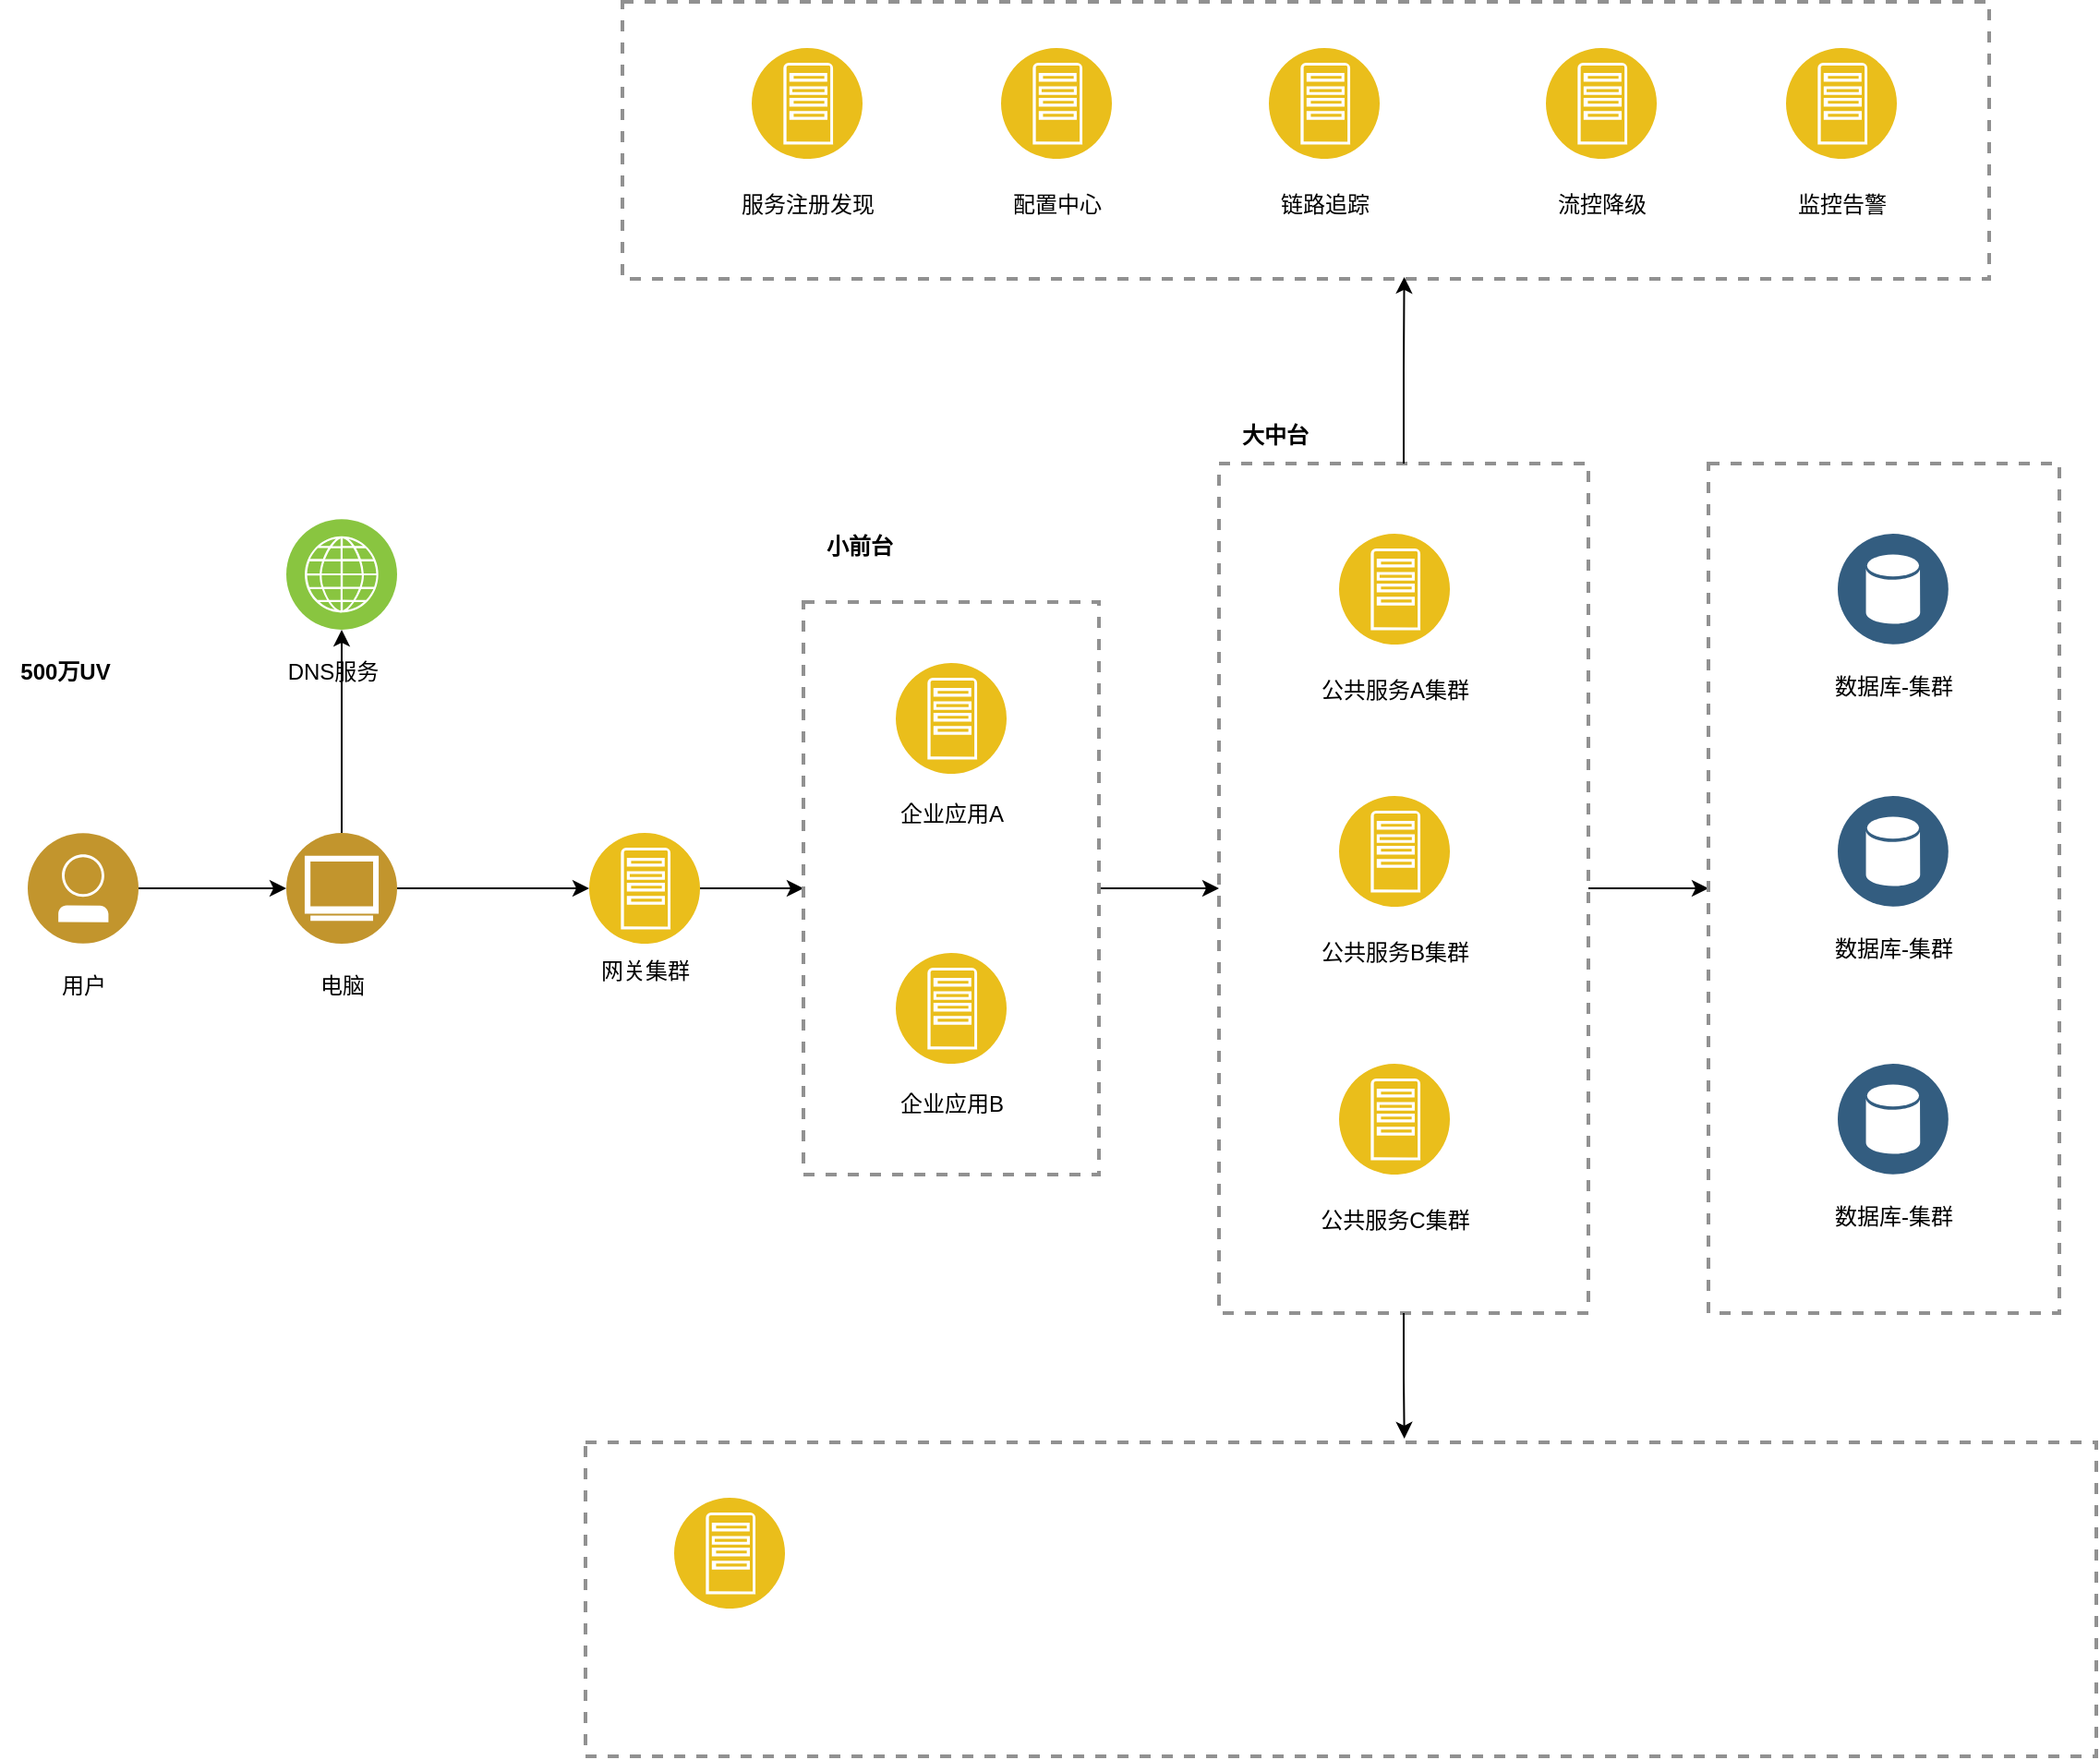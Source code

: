 <mxfile version="25.0.3">
  <diagram name="第 1 页" id="wkAVk0HVmpbM3zxjKjzw">
    <mxGraphModel dx="1434" dy="1915" grid="1" gridSize="10" guides="1" tooltips="1" connect="1" arrows="1" fold="1" page="1" pageScale="1" pageWidth="827" pageHeight="1169" math="0" shadow="0">
      <root>
        <mxCell id="0" />
        <mxCell id="1" parent="0" />
        <mxCell id="MVeQhwrsyIrDF9fDx8zw-50" style="edgeStyle=orthogonalEdgeStyle;rounded=0;orthogonalLoop=1;jettySize=auto;html=1;" edge="1" parent="1" source="MVeQhwrsyIrDF9fDx8zw-26" target="MVeQhwrsyIrDF9fDx8zw-49">
          <mxGeometry relative="1" as="geometry" />
        </mxCell>
        <mxCell id="MVeQhwrsyIrDF9fDx8zw-26" value="" style="fontStyle=0;verticalAlign=top;align=center;spacingTop=-2;fillColor=none;rounded=0;whiteSpace=wrap;html=1;strokeColor=#919191;strokeWidth=2;dashed=1;container=1;collapsible=0;expand=0;recursiveResize=0;" vertex="1" parent="1">
          <mxGeometry x="695" y="130" width="200" height="460" as="geometry" />
        </mxCell>
        <mxCell id="MVeQhwrsyIrDF9fDx8zw-9" style="edgeStyle=orthogonalEdgeStyle;rounded=0;orthogonalLoop=1;jettySize=auto;html=1;entryX=0;entryY=0.5;entryDx=0;entryDy=0;" edge="1" parent="1" source="MVeQhwrsyIrDF9fDx8zw-1" target="MVeQhwrsyIrDF9fDx8zw-4">
          <mxGeometry relative="1" as="geometry" />
        </mxCell>
        <mxCell id="MVeQhwrsyIrDF9fDx8zw-1" value="" style="image;aspect=fixed;perimeter=ellipsePerimeter;html=1;align=center;shadow=0;dashed=0;fontColor=#4277BB;labelBackgroundColor=default;fontSize=12;spacingTop=3;image=img/lib/ibm/users/user.svg;" vertex="1" parent="1">
          <mxGeometry x="50" y="330" width="60" height="60" as="geometry" />
        </mxCell>
        <mxCell id="MVeQhwrsyIrDF9fDx8zw-2" value="用户" style="text;html=1;align=center;verticalAlign=middle;resizable=0;points=[];autosize=1;strokeColor=none;fillColor=none;" vertex="1" parent="1">
          <mxGeometry x="55" y="398" width="50" height="30" as="geometry" />
        </mxCell>
        <mxCell id="MVeQhwrsyIrDF9fDx8zw-3" value="500万UV" style="text;html=1;align=center;verticalAlign=middle;resizable=0;points=[];autosize=1;strokeColor=none;fillColor=none;fontStyle=1" vertex="1" parent="1">
          <mxGeometry x="35" y="228" width="70" height="30" as="geometry" />
        </mxCell>
        <mxCell id="MVeQhwrsyIrDF9fDx8zw-7" style="edgeStyle=orthogonalEdgeStyle;rounded=0;orthogonalLoop=1;jettySize=auto;html=1;entryX=0.5;entryY=1;entryDx=0;entryDy=0;" edge="1" parent="1" source="MVeQhwrsyIrDF9fDx8zw-4" target="MVeQhwrsyIrDF9fDx8zw-6">
          <mxGeometry relative="1" as="geometry" />
        </mxCell>
        <mxCell id="MVeQhwrsyIrDF9fDx8zw-12" style="edgeStyle=orthogonalEdgeStyle;rounded=0;orthogonalLoop=1;jettySize=auto;html=1;entryX=0;entryY=0.5;entryDx=0;entryDy=0;" edge="1" parent="1" source="MVeQhwrsyIrDF9fDx8zw-4" target="MVeQhwrsyIrDF9fDx8zw-10">
          <mxGeometry relative="1" as="geometry" />
        </mxCell>
        <mxCell id="MVeQhwrsyIrDF9fDx8zw-4" value="" style="image;aspect=fixed;perimeter=ellipsePerimeter;html=1;align=center;shadow=0;dashed=0;fontColor=#4277BB;labelBackgroundColor=default;fontSize=12;spacingTop=3;image=img/lib/ibm/users/browser.svg;" vertex="1" parent="1">
          <mxGeometry x="190" y="330" width="60" height="60" as="geometry" />
        </mxCell>
        <mxCell id="MVeQhwrsyIrDF9fDx8zw-5" value="电脑" style="text;html=1;align=center;verticalAlign=middle;resizable=0;points=[];autosize=1;strokeColor=none;fillColor=none;" vertex="1" parent="1">
          <mxGeometry x="195" y="398" width="50" height="30" as="geometry" />
        </mxCell>
        <mxCell id="MVeQhwrsyIrDF9fDx8zw-6" value="" style="image;aspect=fixed;perimeter=ellipsePerimeter;html=1;align=center;shadow=0;dashed=0;fontColor=#4277BB;labelBackgroundColor=default;fontSize=12;spacingTop=3;image=img/lib/ibm/infrastructure/channels.svg;" vertex="1" parent="1">
          <mxGeometry x="190" y="160" width="60" height="60" as="geometry" />
        </mxCell>
        <mxCell id="MVeQhwrsyIrDF9fDx8zw-8" value="DNS服务" style="text;html=1;align=center;verticalAlign=middle;resizable=0;points=[];autosize=1;strokeColor=none;fillColor=none;" vertex="1" parent="1">
          <mxGeometry x="180" y="228" width="70" height="30" as="geometry" />
        </mxCell>
        <mxCell id="MVeQhwrsyIrDF9fDx8zw-19" style="edgeStyle=orthogonalEdgeStyle;rounded=0;orthogonalLoop=1;jettySize=auto;html=1;entryX=0;entryY=0.5;entryDx=0;entryDy=0;" edge="1" parent="1" source="MVeQhwrsyIrDF9fDx8zw-10" target="MVeQhwrsyIrDF9fDx8zw-17">
          <mxGeometry relative="1" as="geometry" />
        </mxCell>
        <mxCell id="MVeQhwrsyIrDF9fDx8zw-10" value="" style="image;aspect=fixed;perimeter=ellipsePerimeter;html=1;align=center;shadow=0;dashed=0;fontColor=#4277BB;labelBackgroundColor=default;fontSize=12;spacingTop=3;image=img/lib/ibm/applications/app_server.svg;" vertex="1" parent="1">
          <mxGeometry x="354" y="330" width="60" height="60" as="geometry" />
        </mxCell>
        <mxCell id="MVeQhwrsyIrDF9fDx8zw-11" value="网关集群" style="text;html=1;align=center;verticalAlign=middle;resizable=0;points=[];autosize=1;strokeColor=none;fillColor=none;" vertex="1" parent="1">
          <mxGeometry x="349" y="390" width="70" height="30" as="geometry" />
        </mxCell>
        <mxCell id="MVeQhwrsyIrDF9fDx8zw-13" value="" style="image;aspect=fixed;perimeter=ellipsePerimeter;html=1;align=center;shadow=0;dashed=0;fontColor=#4277BB;labelBackgroundColor=default;fontSize=12;spacingTop=3;image=img/lib/ibm/applications/app_server.svg;" vertex="1" parent="1">
          <mxGeometry x="520" y="238" width="60" height="60" as="geometry" />
        </mxCell>
        <mxCell id="MVeQhwrsyIrDF9fDx8zw-14" value="企业应用A" style="text;html=1;align=center;verticalAlign=middle;resizable=0;points=[];autosize=1;strokeColor=none;fillColor=none;" vertex="1" parent="1">
          <mxGeometry x="510" y="305" width="80" height="30" as="geometry" />
        </mxCell>
        <mxCell id="MVeQhwrsyIrDF9fDx8zw-15" value="" style="image;aspect=fixed;perimeter=ellipsePerimeter;html=1;align=center;shadow=0;dashed=0;fontColor=#4277BB;labelBackgroundColor=default;fontSize=12;spacingTop=3;image=img/lib/ibm/applications/app_server.svg;" vertex="1" parent="1">
          <mxGeometry x="520" y="395" width="60" height="60" as="geometry" />
        </mxCell>
        <mxCell id="MVeQhwrsyIrDF9fDx8zw-16" value="企业应用B" style="text;html=1;align=center;verticalAlign=middle;resizable=0;points=[];autosize=1;strokeColor=none;fillColor=none;" vertex="1" parent="1">
          <mxGeometry x="510" y="462" width="80" height="30" as="geometry" />
        </mxCell>
        <mxCell id="MVeQhwrsyIrDF9fDx8zw-29" style="edgeStyle=orthogonalEdgeStyle;rounded=0;orthogonalLoop=1;jettySize=auto;html=1;entryX=0;entryY=0.5;entryDx=0;entryDy=0;" edge="1" parent="1" source="MVeQhwrsyIrDF9fDx8zw-17" target="MVeQhwrsyIrDF9fDx8zw-26">
          <mxGeometry relative="1" as="geometry" />
        </mxCell>
        <mxCell id="MVeQhwrsyIrDF9fDx8zw-17" value="" style="fontStyle=0;verticalAlign=top;align=center;spacingTop=-2;fillColor=none;rounded=0;whiteSpace=wrap;html=1;strokeColor=#919191;strokeWidth=2;dashed=1;container=1;collapsible=0;expand=0;recursiveResize=0;" vertex="1" parent="1">
          <mxGeometry x="470" y="205" width="160" height="310" as="geometry" />
        </mxCell>
        <mxCell id="MVeQhwrsyIrDF9fDx8zw-18" value="小前台" style="text;html=1;align=center;verticalAlign=middle;resizable=0;points=[];autosize=1;strokeColor=none;fillColor=none;fontStyle=1" vertex="1" parent="1">
          <mxGeometry x="470" y="160" width="60" height="30" as="geometry" />
        </mxCell>
        <mxCell id="MVeQhwrsyIrDF9fDx8zw-20" value="" style="image;aspect=fixed;perimeter=ellipsePerimeter;html=1;align=center;shadow=0;dashed=0;fontColor=#4277BB;labelBackgroundColor=default;fontSize=12;spacingTop=3;image=img/lib/ibm/applications/app_server.svg;" vertex="1" parent="1">
          <mxGeometry x="760" y="168" width="60" height="60" as="geometry" />
        </mxCell>
        <mxCell id="MVeQhwrsyIrDF9fDx8zw-21" value="公共服务A集群" style="text;html=1;align=center;verticalAlign=middle;resizable=0;points=[];autosize=1;strokeColor=none;fillColor=none;" vertex="1" parent="1">
          <mxGeometry x="740" y="238" width="100" height="30" as="geometry" />
        </mxCell>
        <mxCell id="MVeQhwrsyIrDF9fDx8zw-22" value="" style="image;aspect=fixed;perimeter=ellipsePerimeter;html=1;align=center;shadow=0;dashed=0;fontColor=#4277BB;labelBackgroundColor=default;fontSize=12;spacingTop=3;image=img/lib/ibm/applications/app_server.svg;" vertex="1" parent="1">
          <mxGeometry x="760" y="310" width="60" height="60" as="geometry" />
        </mxCell>
        <mxCell id="MVeQhwrsyIrDF9fDx8zw-23" value="公共服务B集群" style="text;html=1;align=center;verticalAlign=middle;resizable=0;points=[];autosize=1;strokeColor=none;fillColor=none;" vertex="1" parent="1">
          <mxGeometry x="740" y="380" width="100" height="30" as="geometry" />
        </mxCell>
        <mxCell id="MVeQhwrsyIrDF9fDx8zw-24" value="" style="image;aspect=fixed;perimeter=ellipsePerimeter;html=1;align=center;shadow=0;dashed=0;fontColor=#4277BB;labelBackgroundColor=default;fontSize=12;spacingTop=3;image=img/lib/ibm/applications/app_server.svg;" vertex="1" parent="1">
          <mxGeometry x="760" y="455" width="60" height="60" as="geometry" />
        </mxCell>
        <mxCell id="MVeQhwrsyIrDF9fDx8zw-25" value="公共服务C集群" style="text;html=1;align=center;verticalAlign=middle;resizable=0;points=[];autosize=1;strokeColor=none;fillColor=none;" vertex="1" parent="1">
          <mxGeometry x="740" y="525" width="100" height="30" as="geometry" />
        </mxCell>
        <mxCell id="MVeQhwrsyIrDF9fDx8zw-27" value="大中台" style="text;html=1;align=center;verticalAlign=middle;resizable=0;points=[];autosize=1;strokeColor=none;fillColor=none;fontStyle=1" vertex="1" parent="1">
          <mxGeometry x="695" y="100" width="60" height="30" as="geometry" />
        </mxCell>
        <mxCell id="MVeQhwrsyIrDF9fDx8zw-30" value="" style="fontStyle=0;verticalAlign=top;align=center;spacingTop=-2;fillColor=none;rounded=0;whiteSpace=wrap;html=1;strokeColor=#919191;strokeWidth=2;dashed=1;container=1;collapsible=0;expand=0;recursiveResize=0;" vertex="1" parent="1">
          <mxGeometry x="372" y="-120" width="740" height="150" as="geometry" />
        </mxCell>
        <mxCell id="MVeQhwrsyIrDF9fDx8zw-31" value="" style="image;aspect=fixed;perimeter=ellipsePerimeter;html=1;align=center;shadow=0;dashed=0;fontColor=#4277BB;labelBackgroundColor=default;fontSize=12;spacingTop=3;image=img/lib/ibm/applications/app_server.svg;" vertex="1" parent="MVeQhwrsyIrDF9fDx8zw-30">
          <mxGeometry x="70" y="25" width="60" height="60" as="geometry" />
        </mxCell>
        <mxCell id="MVeQhwrsyIrDF9fDx8zw-32" value="服务注册发现" style="text;html=1;align=center;verticalAlign=middle;resizable=0;points=[];autosize=1;strokeColor=none;fillColor=none;" vertex="1" parent="MVeQhwrsyIrDF9fDx8zw-30">
          <mxGeometry x="50" y="95" width="100" height="30" as="geometry" />
        </mxCell>
        <mxCell id="MVeQhwrsyIrDF9fDx8zw-33" value="" style="image;aspect=fixed;perimeter=ellipsePerimeter;html=1;align=center;shadow=0;dashed=0;fontColor=#4277BB;labelBackgroundColor=default;fontSize=12;spacingTop=3;image=img/lib/ibm/applications/app_server.svg;" vertex="1" parent="MVeQhwrsyIrDF9fDx8zw-30">
          <mxGeometry x="205" y="25" width="60" height="60" as="geometry" />
        </mxCell>
        <mxCell id="MVeQhwrsyIrDF9fDx8zw-34" value="配置中心" style="text;html=1;align=center;verticalAlign=middle;resizable=0;points=[];autosize=1;strokeColor=none;fillColor=none;" vertex="1" parent="MVeQhwrsyIrDF9fDx8zw-30">
          <mxGeometry x="200" y="95" width="70" height="30" as="geometry" />
        </mxCell>
        <mxCell id="MVeQhwrsyIrDF9fDx8zw-35" value="" style="image;aspect=fixed;perimeter=ellipsePerimeter;html=1;align=center;shadow=0;dashed=0;fontColor=#4277BB;labelBackgroundColor=default;fontSize=12;spacingTop=3;image=img/lib/ibm/applications/app_server.svg;" vertex="1" parent="MVeQhwrsyIrDF9fDx8zw-30">
          <mxGeometry x="350" y="25" width="60" height="60" as="geometry" />
        </mxCell>
        <mxCell id="MVeQhwrsyIrDF9fDx8zw-36" value="链路追踪" style="text;html=1;align=center;verticalAlign=middle;resizable=0;points=[];autosize=1;strokeColor=none;fillColor=none;" vertex="1" parent="MVeQhwrsyIrDF9fDx8zw-30">
          <mxGeometry x="345" y="95" width="70" height="30" as="geometry" />
        </mxCell>
        <mxCell id="MVeQhwrsyIrDF9fDx8zw-37" value="" style="image;aspect=fixed;perimeter=ellipsePerimeter;html=1;align=center;shadow=0;dashed=0;fontColor=#4277BB;labelBackgroundColor=default;fontSize=12;spacingTop=3;image=img/lib/ibm/applications/app_server.svg;" vertex="1" parent="MVeQhwrsyIrDF9fDx8zw-30">
          <mxGeometry x="500" y="25" width="60" height="60" as="geometry" />
        </mxCell>
        <mxCell id="MVeQhwrsyIrDF9fDx8zw-38" value="流控降级" style="text;html=1;align=center;verticalAlign=middle;resizable=0;points=[];autosize=1;strokeColor=none;fillColor=none;" vertex="1" parent="MVeQhwrsyIrDF9fDx8zw-30">
          <mxGeometry x="495" y="95" width="70" height="30" as="geometry" />
        </mxCell>
        <mxCell id="MVeQhwrsyIrDF9fDx8zw-39" value="" style="image;aspect=fixed;perimeter=ellipsePerimeter;html=1;align=center;shadow=0;dashed=0;fontColor=#4277BB;labelBackgroundColor=default;fontSize=12;spacingTop=3;image=img/lib/ibm/applications/app_server.svg;" vertex="1" parent="MVeQhwrsyIrDF9fDx8zw-30">
          <mxGeometry x="630" y="25" width="60" height="60" as="geometry" />
        </mxCell>
        <mxCell id="MVeQhwrsyIrDF9fDx8zw-40" value="监控告警" style="text;html=1;align=center;verticalAlign=middle;resizable=0;points=[];autosize=1;strokeColor=none;fillColor=none;" vertex="1" parent="MVeQhwrsyIrDF9fDx8zw-30">
          <mxGeometry x="625" y="95" width="70" height="30" as="geometry" />
        </mxCell>
        <mxCell id="MVeQhwrsyIrDF9fDx8zw-42" style="edgeStyle=orthogonalEdgeStyle;rounded=0;orthogonalLoop=1;jettySize=auto;html=1;entryX=0.572;entryY=0.993;entryDx=0;entryDy=0;entryPerimeter=0;" edge="1" parent="1" source="MVeQhwrsyIrDF9fDx8zw-26" target="MVeQhwrsyIrDF9fDx8zw-30">
          <mxGeometry relative="1" as="geometry" />
        </mxCell>
        <mxCell id="MVeQhwrsyIrDF9fDx8zw-43" value="" style="image;aspect=fixed;perimeter=ellipsePerimeter;html=1;align=center;shadow=0;dashed=0;fontColor=#4277BB;labelBackgroundColor=default;fontSize=12;spacingTop=3;image=img/lib/ibm/data/data_services.svg;" vertex="1" parent="1">
          <mxGeometry x="1030" y="168" width="60" height="60" as="geometry" />
        </mxCell>
        <mxCell id="MVeQhwrsyIrDF9fDx8zw-44" value="数据库-集群" style="text;html=1;align=center;verticalAlign=middle;resizable=0;points=[];autosize=1;strokeColor=none;fillColor=none;" vertex="1" parent="1">
          <mxGeometry x="1015" y="236" width="90" height="30" as="geometry" />
        </mxCell>
        <mxCell id="MVeQhwrsyIrDF9fDx8zw-45" value="" style="image;aspect=fixed;perimeter=ellipsePerimeter;html=1;align=center;shadow=0;dashed=0;fontColor=#4277BB;labelBackgroundColor=default;fontSize=12;spacingTop=3;image=img/lib/ibm/data/data_services.svg;" vertex="1" parent="1">
          <mxGeometry x="1030" y="310" width="60" height="60" as="geometry" />
        </mxCell>
        <mxCell id="MVeQhwrsyIrDF9fDx8zw-46" value="数据库-集群" style="text;html=1;align=center;verticalAlign=middle;resizable=0;points=[];autosize=1;strokeColor=none;fillColor=none;" vertex="1" parent="1">
          <mxGeometry x="1015" y="378" width="90" height="30" as="geometry" />
        </mxCell>
        <mxCell id="MVeQhwrsyIrDF9fDx8zw-47" value="" style="image;aspect=fixed;perimeter=ellipsePerimeter;html=1;align=center;shadow=0;dashed=0;fontColor=#4277BB;labelBackgroundColor=default;fontSize=12;spacingTop=3;image=img/lib/ibm/data/data_services.svg;" vertex="1" parent="1">
          <mxGeometry x="1030" y="455" width="60" height="60" as="geometry" />
        </mxCell>
        <mxCell id="MVeQhwrsyIrDF9fDx8zw-48" value="数据库-集群" style="text;html=1;align=center;verticalAlign=middle;resizable=0;points=[];autosize=1;strokeColor=none;fillColor=none;" vertex="1" parent="1">
          <mxGeometry x="1015" y="523" width="90" height="30" as="geometry" />
        </mxCell>
        <mxCell id="MVeQhwrsyIrDF9fDx8zw-49" value="" style="fontStyle=0;verticalAlign=top;align=center;spacingTop=-2;fillColor=none;rounded=0;whiteSpace=wrap;html=1;strokeColor=#919191;strokeWidth=2;dashed=1;container=1;collapsible=0;expand=0;recursiveResize=0;" vertex="1" parent="1">
          <mxGeometry x="960" y="130" width="190" height="460" as="geometry" />
        </mxCell>
        <mxCell id="MVeQhwrsyIrDF9fDx8zw-51" value="" style="fontStyle=0;verticalAlign=top;align=center;spacingTop=-2;fillColor=none;rounded=0;whiteSpace=wrap;html=1;strokeColor=#919191;strokeWidth=2;dashed=1;container=1;collapsible=0;expand=0;recursiveResize=0;" vertex="1" parent="1">
          <mxGeometry x="352" y="660" width="818" height="170" as="geometry" />
        </mxCell>
        <mxCell id="MVeQhwrsyIrDF9fDx8zw-55" value="" style="image;aspect=fixed;perimeter=ellipsePerimeter;html=1;align=center;shadow=0;dashed=0;fontColor=#4277BB;labelBackgroundColor=default;fontSize=12;spacingTop=3;image=img/lib/ibm/applications/app_server.svg;" vertex="1" parent="MVeQhwrsyIrDF9fDx8zw-51">
          <mxGeometry x="48" y="30" width="60" height="60" as="geometry" />
        </mxCell>
        <mxCell id="MVeQhwrsyIrDF9fDx8zw-53" style="edgeStyle=orthogonalEdgeStyle;rounded=0;orthogonalLoop=1;jettySize=auto;html=1;entryX=0.542;entryY=-0.012;entryDx=0;entryDy=0;entryPerimeter=0;" edge="1" parent="1" source="MVeQhwrsyIrDF9fDx8zw-26" target="MVeQhwrsyIrDF9fDx8zw-51">
          <mxGeometry relative="1" as="geometry" />
        </mxCell>
      </root>
    </mxGraphModel>
  </diagram>
</mxfile>

